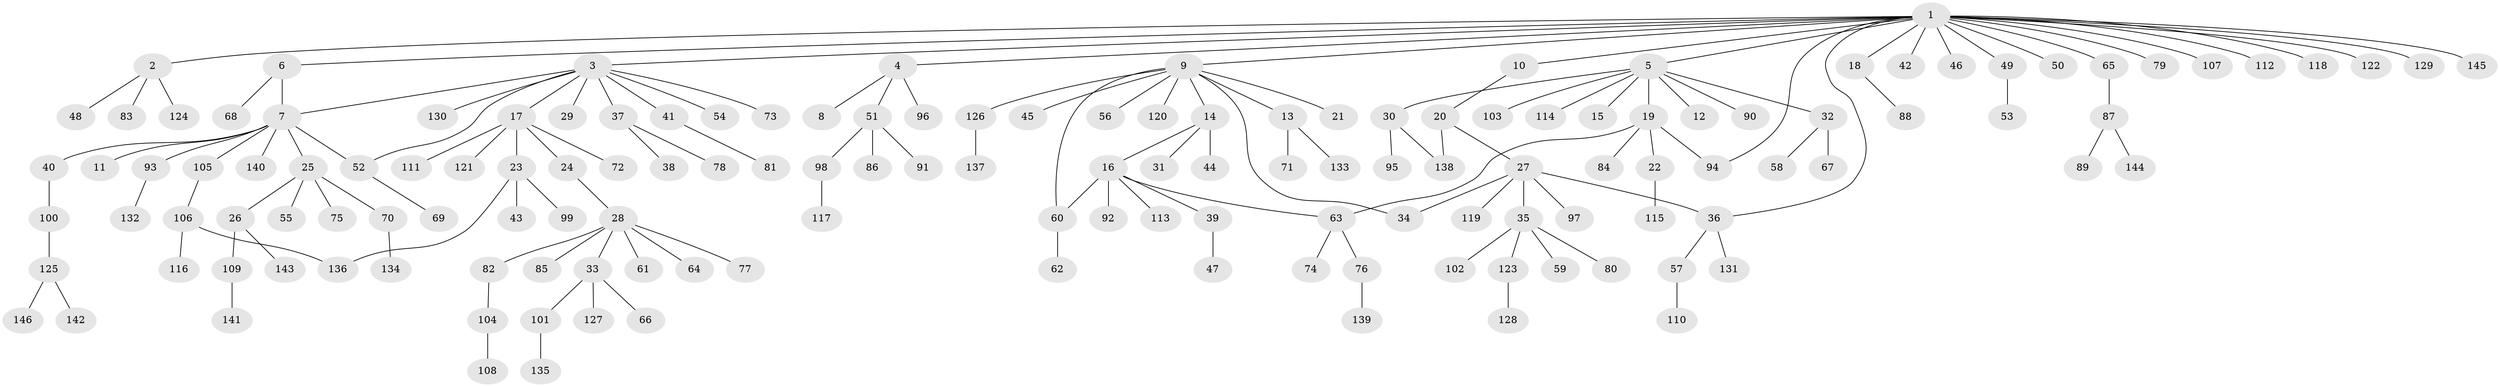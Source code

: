 // Generated by graph-tools (version 1.1) at 2025/11/02/27/25 16:11:11]
// undirected, 146 vertices, 154 edges
graph export_dot {
graph [start="1"]
  node [color=gray90,style=filled];
  1;
  2;
  3;
  4;
  5;
  6;
  7;
  8;
  9;
  10;
  11;
  12;
  13;
  14;
  15;
  16;
  17;
  18;
  19;
  20;
  21;
  22;
  23;
  24;
  25;
  26;
  27;
  28;
  29;
  30;
  31;
  32;
  33;
  34;
  35;
  36;
  37;
  38;
  39;
  40;
  41;
  42;
  43;
  44;
  45;
  46;
  47;
  48;
  49;
  50;
  51;
  52;
  53;
  54;
  55;
  56;
  57;
  58;
  59;
  60;
  61;
  62;
  63;
  64;
  65;
  66;
  67;
  68;
  69;
  70;
  71;
  72;
  73;
  74;
  75;
  76;
  77;
  78;
  79;
  80;
  81;
  82;
  83;
  84;
  85;
  86;
  87;
  88;
  89;
  90;
  91;
  92;
  93;
  94;
  95;
  96;
  97;
  98;
  99;
  100;
  101;
  102;
  103;
  104;
  105;
  106;
  107;
  108;
  109;
  110;
  111;
  112;
  113;
  114;
  115;
  116;
  117;
  118;
  119;
  120;
  121;
  122;
  123;
  124;
  125;
  126;
  127;
  128;
  129;
  130;
  131;
  132;
  133;
  134;
  135;
  136;
  137;
  138;
  139;
  140;
  141;
  142;
  143;
  144;
  145;
  146;
  1 -- 2;
  1 -- 3;
  1 -- 4;
  1 -- 5;
  1 -- 6;
  1 -- 9;
  1 -- 10;
  1 -- 18;
  1 -- 36;
  1 -- 42;
  1 -- 46;
  1 -- 49;
  1 -- 50;
  1 -- 65;
  1 -- 79;
  1 -- 94;
  1 -- 107;
  1 -- 112;
  1 -- 118;
  1 -- 122;
  1 -- 129;
  1 -- 145;
  2 -- 48;
  2 -- 83;
  2 -- 124;
  3 -- 7;
  3 -- 17;
  3 -- 29;
  3 -- 37;
  3 -- 41;
  3 -- 52;
  3 -- 54;
  3 -- 73;
  3 -- 130;
  4 -- 8;
  4 -- 51;
  4 -- 96;
  5 -- 12;
  5 -- 15;
  5 -- 19;
  5 -- 30;
  5 -- 32;
  5 -- 90;
  5 -- 103;
  5 -- 114;
  6 -- 7;
  6 -- 68;
  7 -- 11;
  7 -- 25;
  7 -- 40;
  7 -- 52;
  7 -- 93;
  7 -- 105;
  7 -- 140;
  9 -- 13;
  9 -- 14;
  9 -- 21;
  9 -- 34;
  9 -- 45;
  9 -- 56;
  9 -- 60;
  9 -- 120;
  9 -- 126;
  10 -- 20;
  13 -- 71;
  13 -- 133;
  14 -- 16;
  14 -- 31;
  14 -- 44;
  16 -- 39;
  16 -- 60;
  16 -- 63;
  16 -- 92;
  16 -- 113;
  17 -- 23;
  17 -- 24;
  17 -- 72;
  17 -- 111;
  17 -- 121;
  18 -- 88;
  19 -- 22;
  19 -- 63;
  19 -- 84;
  19 -- 94;
  20 -- 27;
  20 -- 138;
  22 -- 115;
  23 -- 43;
  23 -- 99;
  23 -- 136;
  24 -- 28;
  25 -- 26;
  25 -- 55;
  25 -- 70;
  25 -- 75;
  26 -- 109;
  26 -- 143;
  27 -- 34;
  27 -- 35;
  27 -- 36;
  27 -- 97;
  27 -- 119;
  28 -- 33;
  28 -- 61;
  28 -- 64;
  28 -- 77;
  28 -- 82;
  28 -- 85;
  30 -- 95;
  30 -- 138;
  32 -- 58;
  32 -- 67;
  33 -- 66;
  33 -- 101;
  33 -- 127;
  35 -- 59;
  35 -- 80;
  35 -- 102;
  35 -- 123;
  36 -- 57;
  36 -- 131;
  37 -- 38;
  37 -- 78;
  39 -- 47;
  40 -- 100;
  41 -- 81;
  49 -- 53;
  51 -- 86;
  51 -- 91;
  51 -- 98;
  52 -- 69;
  57 -- 110;
  60 -- 62;
  63 -- 74;
  63 -- 76;
  65 -- 87;
  70 -- 134;
  76 -- 139;
  82 -- 104;
  87 -- 89;
  87 -- 144;
  93 -- 132;
  98 -- 117;
  100 -- 125;
  101 -- 135;
  104 -- 108;
  105 -- 106;
  106 -- 116;
  106 -- 136;
  109 -- 141;
  123 -- 128;
  125 -- 142;
  125 -- 146;
  126 -- 137;
}
